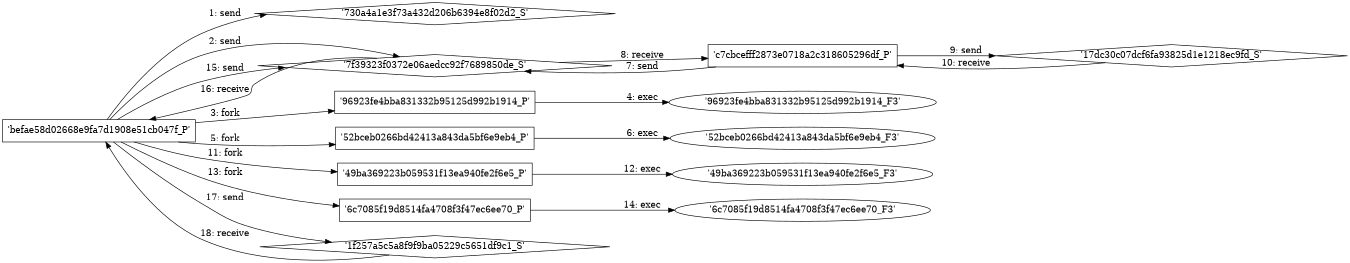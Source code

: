 digraph "D:\Learning\Paper\apt\基于CTI的攻击预警\Dataset\攻击图\ASGfromALLCTI\Vulnerability Spotlight Exploiting the Aerospike Database Server.dot" {
rankdir="LR"
size="9"
fixedsize="false"
splines="true"
nodesep=0.3
ranksep=0
fontsize=10
overlap="scalexy"
engine= "neato"
	"'730a4a1e3f73a432d206b6394e8f02d2_S'" [node_type=Socket shape=diamond]
	"'befae58d02668e9fa7d1908e51cb047f_P'" [node_type=Process shape=box]
	"'befae58d02668e9fa7d1908e51cb047f_P'" -> "'730a4a1e3f73a432d206b6394e8f02d2_S'" [label="1: send"]
	"'7f39323f0372e06aedcc92f7689850de_S'" [node_type=Socket shape=diamond]
	"'befae58d02668e9fa7d1908e51cb047f_P'" [node_type=Process shape=box]
	"'befae58d02668e9fa7d1908e51cb047f_P'" -> "'7f39323f0372e06aedcc92f7689850de_S'" [label="2: send"]
	"'befae58d02668e9fa7d1908e51cb047f_P'" [node_type=Process shape=box]
	"'96923fe4bba831332b95125d992b1914_P'" [node_type=Process shape=box]
	"'befae58d02668e9fa7d1908e51cb047f_P'" -> "'96923fe4bba831332b95125d992b1914_P'" [label="3: fork"]
	"'96923fe4bba831332b95125d992b1914_P'" [node_type=Process shape=box]
	"'96923fe4bba831332b95125d992b1914_F3'" [node_type=File shape=ellipse]
	"'96923fe4bba831332b95125d992b1914_P'" -> "'96923fe4bba831332b95125d992b1914_F3'" [label="4: exec"]
	"'befae58d02668e9fa7d1908e51cb047f_P'" [node_type=Process shape=box]
	"'52bceb0266bd42413a843da5bf6e9eb4_P'" [node_type=Process shape=box]
	"'befae58d02668e9fa7d1908e51cb047f_P'" -> "'52bceb0266bd42413a843da5bf6e9eb4_P'" [label="5: fork"]
	"'52bceb0266bd42413a843da5bf6e9eb4_P'" [node_type=Process shape=box]
	"'52bceb0266bd42413a843da5bf6e9eb4_F3'" [node_type=File shape=ellipse]
	"'52bceb0266bd42413a843da5bf6e9eb4_P'" -> "'52bceb0266bd42413a843da5bf6e9eb4_F3'" [label="6: exec"]
	"'7f39323f0372e06aedcc92f7689850de_S'" [node_type=Socket shape=diamond]
	"'c7cbcefff2873e0718a2c318605296df_P'" [node_type=Process shape=box]
	"'c7cbcefff2873e0718a2c318605296df_P'" -> "'7f39323f0372e06aedcc92f7689850de_S'" [label="7: send"]
	"'7f39323f0372e06aedcc92f7689850de_S'" -> "'c7cbcefff2873e0718a2c318605296df_P'" [label="8: receive"]
	"'17dc30c07dcf6fa93825d1e1218ec9fd_S'" [node_type=Socket shape=diamond]
	"'c7cbcefff2873e0718a2c318605296df_P'" [node_type=Process shape=box]
	"'c7cbcefff2873e0718a2c318605296df_P'" -> "'17dc30c07dcf6fa93825d1e1218ec9fd_S'" [label="9: send"]
	"'17dc30c07dcf6fa93825d1e1218ec9fd_S'" -> "'c7cbcefff2873e0718a2c318605296df_P'" [label="10: receive"]
	"'befae58d02668e9fa7d1908e51cb047f_P'" [node_type=Process shape=box]
	"'49ba369223b059531f13ea940fe2f6e5_P'" [node_type=Process shape=box]
	"'befae58d02668e9fa7d1908e51cb047f_P'" -> "'49ba369223b059531f13ea940fe2f6e5_P'" [label="11: fork"]
	"'49ba369223b059531f13ea940fe2f6e5_P'" [node_type=Process shape=box]
	"'49ba369223b059531f13ea940fe2f6e5_F3'" [node_type=File shape=ellipse]
	"'49ba369223b059531f13ea940fe2f6e5_P'" -> "'49ba369223b059531f13ea940fe2f6e5_F3'" [label="12: exec"]
	"'befae58d02668e9fa7d1908e51cb047f_P'" [node_type=Process shape=box]
	"'6c7085f19d8514fa4708f3f47ec6ee70_P'" [node_type=Process shape=box]
	"'befae58d02668e9fa7d1908e51cb047f_P'" -> "'6c7085f19d8514fa4708f3f47ec6ee70_P'" [label="13: fork"]
	"'6c7085f19d8514fa4708f3f47ec6ee70_P'" [node_type=Process shape=box]
	"'6c7085f19d8514fa4708f3f47ec6ee70_F3'" [node_type=File shape=ellipse]
	"'6c7085f19d8514fa4708f3f47ec6ee70_P'" -> "'6c7085f19d8514fa4708f3f47ec6ee70_F3'" [label="14: exec"]
	"'7f39323f0372e06aedcc92f7689850de_S'" [node_type=Socket shape=diamond]
	"'befae58d02668e9fa7d1908e51cb047f_P'" [node_type=Process shape=box]
	"'befae58d02668e9fa7d1908e51cb047f_P'" -> "'7f39323f0372e06aedcc92f7689850de_S'" [label="15: send"]
	"'7f39323f0372e06aedcc92f7689850de_S'" -> "'befae58d02668e9fa7d1908e51cb047f_P'" [label="16: receive"]
	"'1f257a5c5a8f9f9ba05229c5651df9c1_S'" [node_type=Socket shape=diamond]
	"'befae58d02668e9fa7d1908e51cb047f_P'" [node_type=Process shape=box]
	"'befae58d02668e9fa7d1908e51cb047f_P'" -> "'1f257a5c5a8f9f9ba05229c5651df9c1_S'" [label="17: send"]
	"'1f257a5c5a8f9f9ba05229c5651df9c1_S'" -> "'befae58d02668e9fa7d1908e51cb047f_P'" [label="18: receive"]
}
